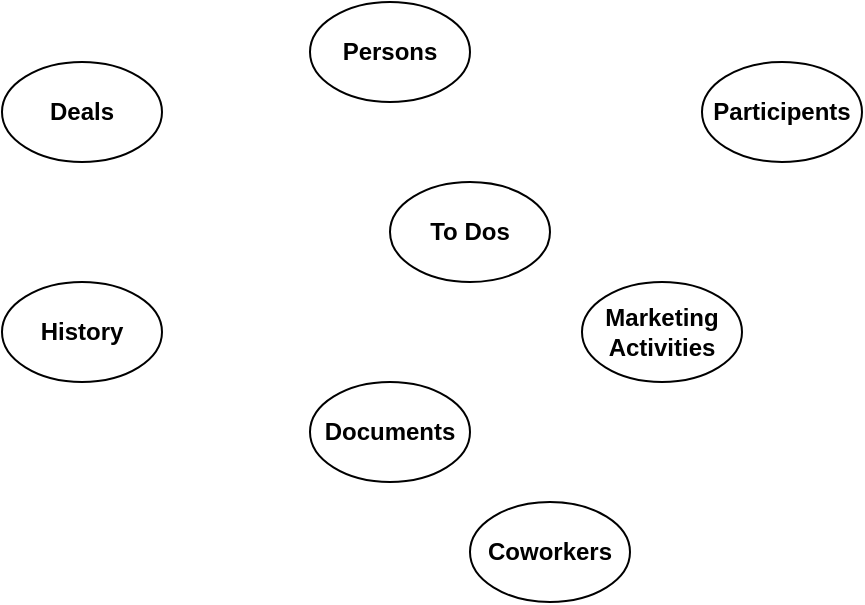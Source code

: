 <mxfile version="15.5.9" type="github">
  <diagram id="-TkmyencFT0D7HOC1oTV" name="Page-1">
    <mxGraphModel dx="2022" dy="1124" grid="1" gridSize="10" guides="1" tooltips="1" connect="1" arrows="1" fold="1" page="1" pageScale="1" pageWidth="827" pageHeight="1169" math="0" shadow="0">
      <root>
        <mxCell id="0" />
        <mxCell id="1" parent="0" />
        <mxCell id="dNxh2C9IQDeP3-NYU92U-1" value="&lt;b&gt;Persons&lt;/b&gt;" style="ellipse;whiteSpace=wrap;html=1;" vertex="1" parent="1">
          <mxGeometry x="374" y="560" width="80" height="50" as="geometry" />
        </mxCell>
        <mxCell id="dNxh2C9IQDeP3-NYU92U-2" value="&lt;b&gt;Deals&lt;/b&gt;" style="ellipse;whiteSpace=wrap;html=1;" vertex="1" parent="1">
          <mxGeometry x="220" y="590" width="80" height="50" as="geometry" />
        </mxCell>
        <mxCell id="dNxh2C9IQDeP3-NYU92U-3" value="&lt;b&gt;To Dos&lt;/b&gt;" style="ellipse;whiteSpace=wrap;html=1;" vertex="1" parent="1">
          <mxGeometry x="414" y="650" width="80" height="50" as="geometry" />
        </mxCell>
        <mxCell id="dNxh2C9IQDeP3-NYU92U-4" value="&lt;b&gt;History&lt;/b&gt;&lt;span style=&quot;color: rgba(0 , 0 , 0 , 0) ; font-family: monospace ; font-size: 0px&quot;&gt;%3CmxGraphModel%3E%3Croot%3E%3CmxCell%20id%3D%220%22%2F%3E%3CmxCell%20id%3D%221%22%20parent%3D%220%22%2F%3E%3CmxCell%20id%3D%222%22%20value%3D%22%26lt%3Bb%26gt%3BPersons%26lt%3B%2Fb%26gt%3B%22%20style%3D%22ellipse%3BwhiteSpace%3Dwrap%3Bhtml%3D1%3B%22%20vertex%3D%221%22%20parent%3D%221%22%3E%3CmxGeometry%20x%3D%22374%22%20y%3D%22560%22%20width%3D%2280%22%20height%3D%2250%22%20as%3D%22geometry%22%2F%3E%3C%2FmxCell%3E%3C%2Froot%3E%3C%2FmxGraphModel%3E&lt;/span&gt;" style="ellipse;whiteSpace=wrap;html=1;" vertex="1" parent="1">
          <mxGeometry x="220" y="700" width="80" height="50" as="geometry" />
        </mxCell>
        <mxCell id="dNxh2C9IQDeP3-NYU92U-5" value="&lt;b&gt;Documents&lt;/b&gt;" style="ellipse;whiteSpace=wrap;html=1;" vertex="1" parent="1">
          <mxGeometry x="374" y="750" width="80" height="50" as="geometry" />
        </mxCell>
        <mxCell id="dNxh2C9IQDeP3-NYU92U-6" value="&lt;b&gt;Marketing Activities&lt;/b&gt;" style="ellipse;whiteSpace=wrap;html=1;" vertex="1" parent="1">
          <mxGeometry x="510" y="700" width="80" height="50" as="geometry" />
        </mxCell>
        <mxCell id="dNxh2C9IQDeP3-NYU92U-7" value="&lt;b&gt;Participents&lt;/b&gt;" style="ellipse;whiteSpace=wrap;html=1;" vertex="1" parent="1">
          <mxGeometry x="570" y="590" width="80" height="50" as="geometry" />
        </mxCell>
        <mxCell id="dNxh2C9IQDeP3-NYU92U-8" value="&lt;b&gt;Coworkers&lt;/b&gt;" style="ellipse;whiteSpace=wrap;html=1;" vertex="1" parent="1">
          <mxGeometry x="454" y="810" width="80" height="50" as="geometry" />
        </mxCell>
      </root>
    </mxGraphModel>
  </diagram>
</mxfile>

